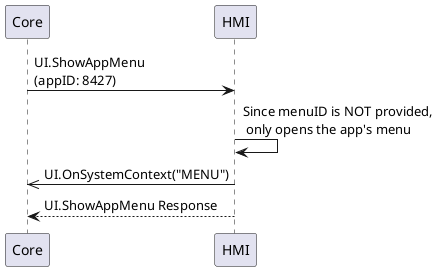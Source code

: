 @startuml ShowAppMenu
participant Core
participant HMI

' note right of HMI: Mobile app is the\nASP for the active\nMEDIA service

Core -> HMI: UI.ShowAppMenu\n(appID: 8427)
HMI -> HMI: Since menuID is NOT provided,\n only opens the app's menu
HMI ->> Core: UI.OnSystemContext("MENU")
HMI --> Core: UI.ShowAppMenu Response

@enduml